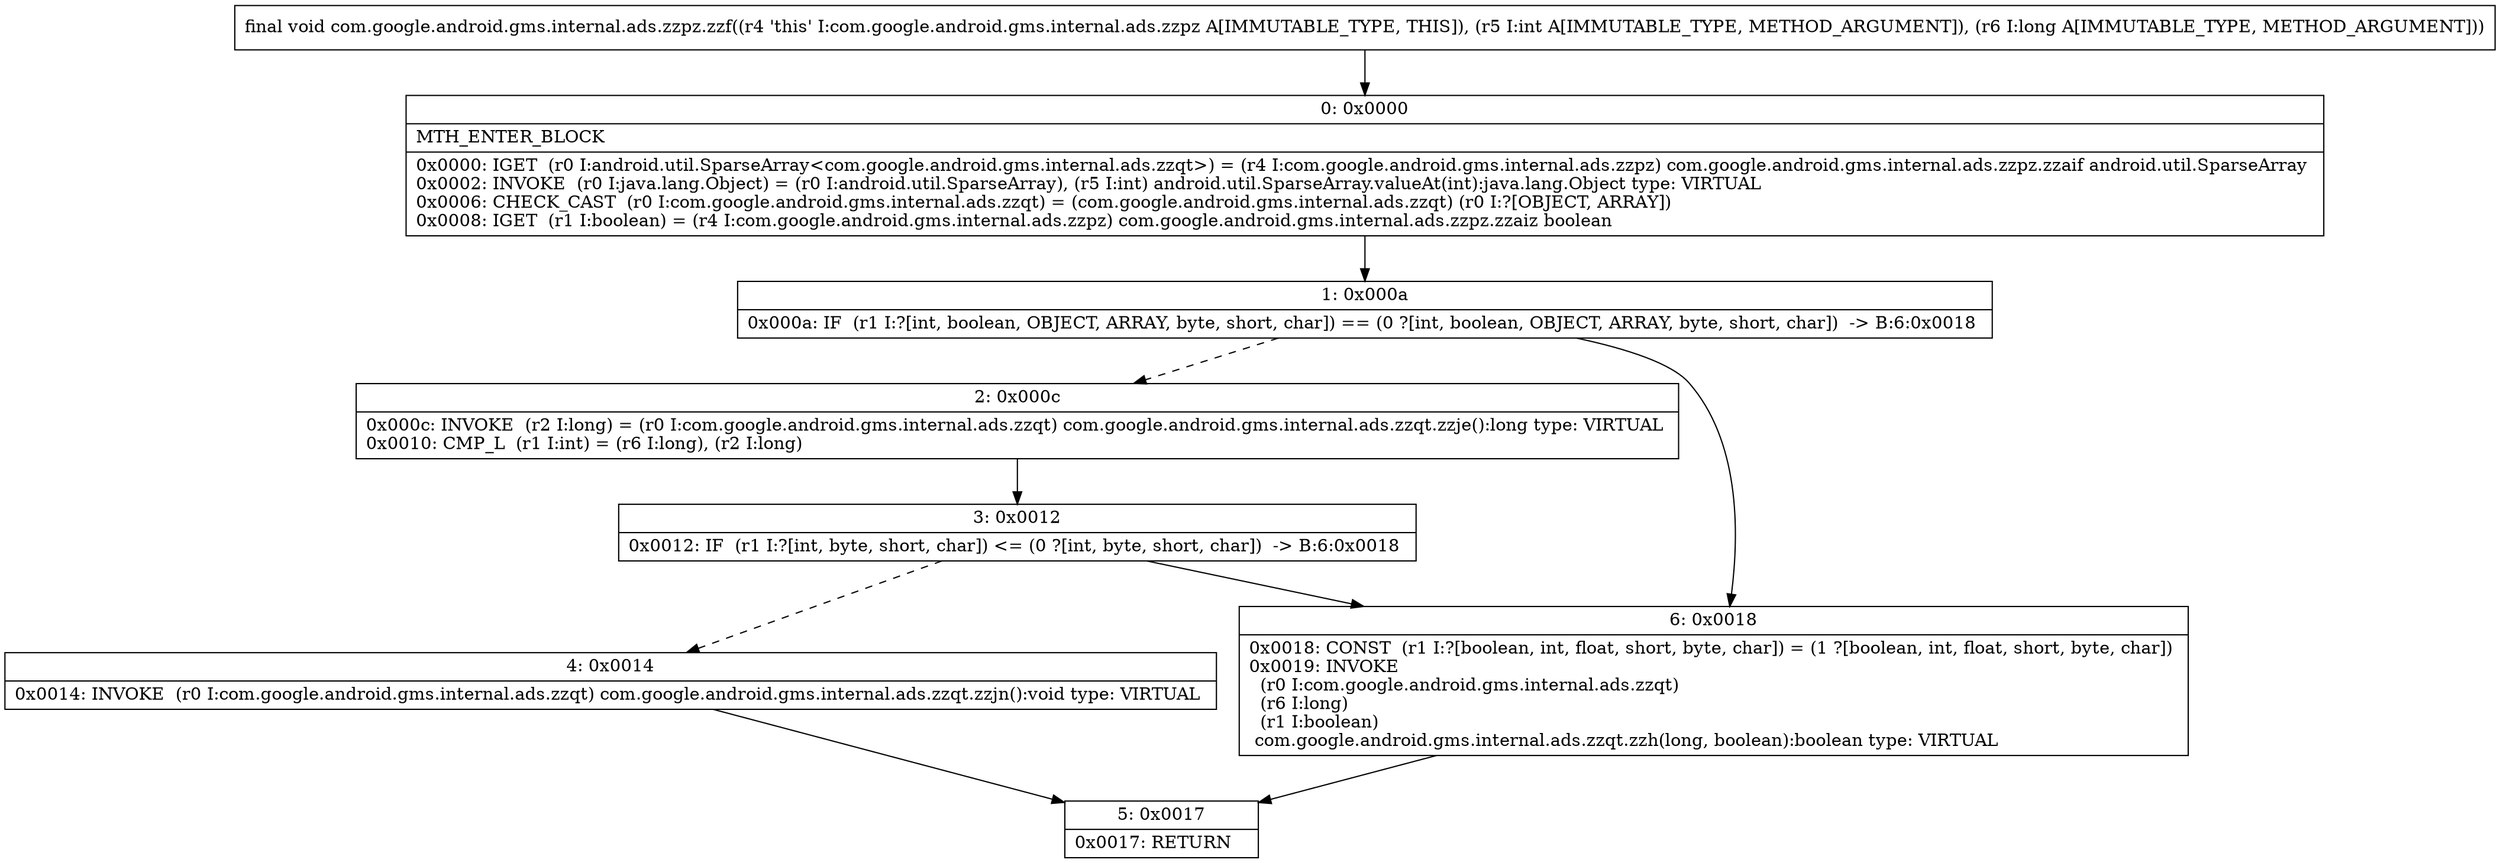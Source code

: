 digraph "CFG forcom.google.android.gms.internal.ads.zzpz.zzf(IJ)V" {
Node_0 [shape=record,label="{0\:\ 0x0000|MTH_ENTER_BLOCK\l|0x0000: IGET  (r0 I:android.util.SparseArray\<com.google.android.gms.internal.ads.zzqt\>) = (r4 I:com.google.android.gms.internal.ads.zzpz) com.google.android.gms.internal.ads.zzpz.zzaif android.util.SparseArray \l0x0002: INVOKE  (r0 I:java.lang.Object) = (r0 I:android.util.SparseArray), (r5 I:int) android.util.SparseArray.valueAt(int):java.lang.Object type: VIRTUAL \l0x0006: CHECK_CAST  (r0 I:com.google.android.gms.internal.ads.zzqt) = (com.google.android.gms.internal.ads.zzqt) (r0 I:?[OBJECT, ARRAY]) \l0x0008: IGET  (r1 I:boolean) = (r4 I:com.google.android.gms.internal.ads.zzpz) com.google.android.gms.internal.ads.zzpz.zzaiz boolean \l}"];
Node_1 [shape=record,label="{1\:\ 0x000a|0x000a: IF  (r1 I:?[int, boolean, OBJECT, ARRAY, byte, short, char]) == (0 ?[int, boolean, OBJECT, ARRAY, byte, short, char])  \-\> B:6:0x0018 \l}"];
Node_2 [shape=record,label="{2\:\ 0x000c|0x000c: INVOKE  (r2 I:long) = (r0 I:com.google.android.gms.internal.ads.zzqt) com.google.android.gms.internal.ads.zzqt.zzje():long type: VIRTUAL \l0x0010: CMP_L  (r1 I:int) = (r6 I:long), (r2 I:long) \l}"];
Node_3 [shape=record,label="{3\:\ 0x0012|0x0012: IF  (r1 I:?[int, byte, short, char]) \<= (0 ?[int, byte, short, char])  \-\> B:6:0x0018 \l}"];
Node_4 [shape=record,label="{4\:\ 0x0014|0x0014: INVOKE  (r0 I:com.google.android.gms.internal.ads.zzqt) com.google.android.gms.internal.ads.zzqt.zzjn():void type: VIRTUAL \l}"];
Node_5 [shape=record,label="{5\:\ 0x0017|0x0017: RETURN   \l}"];
Node_6 [shape=record,label="{6\:\ 0x0018|0x0018: CONST  (r1 I:?[boolean, int, float, short, byte, char]) = (1 ?[boolean, int, float, short, byte, char]) \l0x0019: INVOKE  \l  (r0 I:com.google.android.gms.internal.ads.zzqt)\l  (r6 I:long)\l  (r1 I:boolean)\l com.google.android.gms.internal.ads.zzqt.zzh(long, boolean):boolean type: VIRTUAL \l}"];
MethodNode[shape=record,label="{final void com.google.android.gms.internal.ads.zzpz.zzf((r4 'this' I:com.google.android.gms.internal.ads.zzpz A[IMMUTABLE_TYPE, THIS]), (r5 I:int A[IMMUTABLE_TYPE, METHOD_ARGUMENT]), (r6 I:long A[IMMUTABLE_TYPE, METHOD_ARGUMENT])) }"];
MethodNode -> Node_0;
Node_0 -> Node_1;
Node_1 -> Node_2[style=dashed];
Node_1 -> Node_6;
Node_2 -> Node_3;
Node_3 -> Node_4[style=dashed];
Node_3 -> Node_6;
Node_4 -> Node_5;
Node_6 -> Node_5;
}

